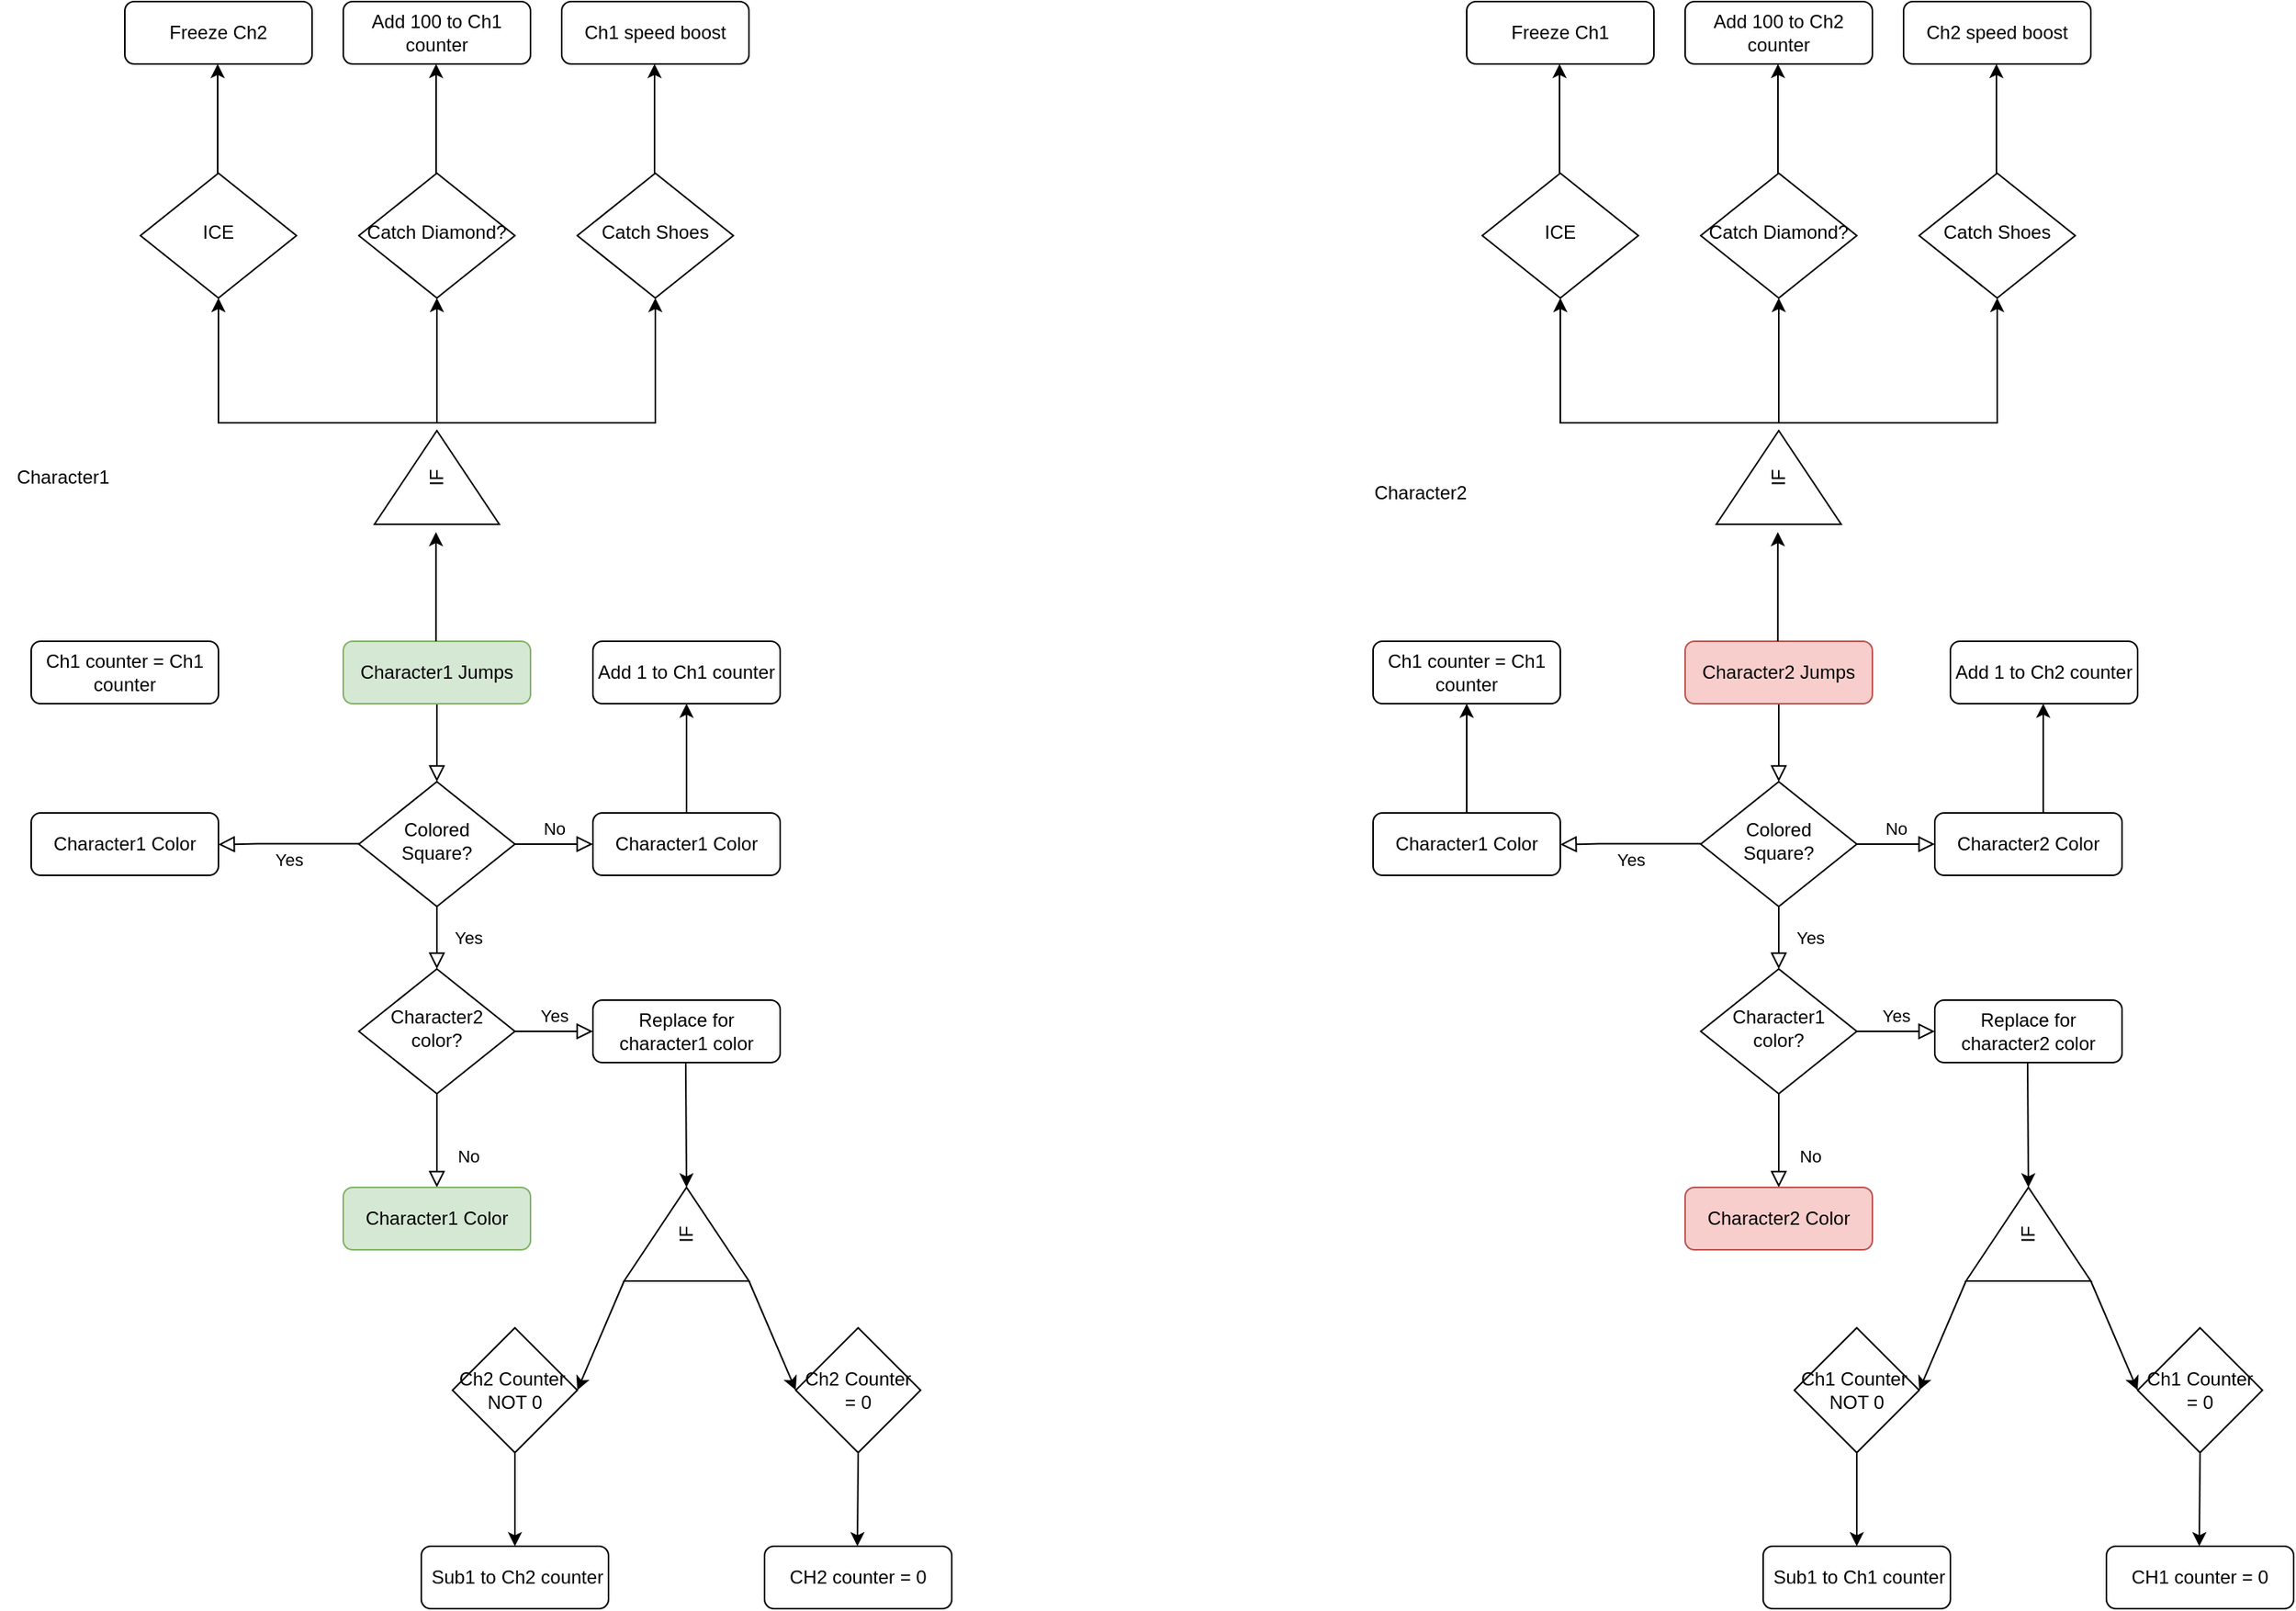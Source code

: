<mxfile version="20.6.2" type="device"><diagram id="C5RBs43oDa-KdzZeNtuy" name="Page-1"><mxGraphModel dx="2505" dy="1936" grid="1" gridSize="10" guides="1" tooltips="1" connect="1" arrows="1" fold="1" page="1" pageScale="1" pageWidth="827" pageHeight="1169" math="0" shadow="0"><root><mxCell id="WIyWlLk6GJQsqaUBKTNV-0"/><mxCell id="WIyWlLk6GJQsqaUBKTNV-1" parent="WIyWlLk6GJQsqaUBKTNV-0"/><mxCell id="WIyWlLk6GJQsqaUBKTNV-2" value="" style="rounded=0;html=1;jettySize=auto;orthogonalLoop=1;fontSize=11;endArrow=block;endFill=0;endSize=8;strokeWidth=1;shadow=0;labelBackgroundColor=none;edgeStyle=orthogonalEdgeStyle;" parent="WIyWlLk6GJQsqaUBKTNV-1" source="WIyWlLk6GJQsqaUBKTNV-3" target="WIyWlLk6GJQsqaUBKTNV-6" edge="1"><mxGeometry relative="1" as="geometry"/></mxCell><mxCell id="WIyWlLk6GJQsqaUBKTNV-3" value="Character1 Jumps" style="rounded=1;whiteSpace=wrap;html=1;fontSize=12;glass=0;strokeWidth=1;shadow=0;fillColor=#d5e8d4;strokeColor=#82b366;" parent="WIyWlLk6GJQsqaUBKTNV-1" vertex="1"><mxGeometry x="-140" y="160" width="120" height="40" as="geometry"/></mxCell><mxCell id="WIyWlLk6GJQsqaUBKTNV-4" value="Yes" style="rounded=0;html=1;jettySize=auto;orthogonalLoop=1;fontSize=11;endArrow=block;endFill=0;endSize=8;strokeWidth=1;shadow=0;labelBackgroundColor=none;edgeStyle=orthogonalEdgeStyle;" parent="WIyWlLk6GJQsqaUBKTNV-1" source="WIyWlLk6GJQsqaUBKTNV-6" target="WIyWlLk6GJQsqaUBKTNV-10" edge="1"><mxGeometry y="20" relative="1" as="geometry"><mxPoint as="offset"/></mxGeometry></mxCell><mxCell id="WIyWlLk6GJQsqaUBKTNV-5" value="No" style="edgeStyle=orthogonalEdgeStyle;rounded=0;html=1;jettySize=auto;orthogonalLoop=1;fontSize=11;endArrow=block;endFill=0;endSize=8;strokeWidth=1;shadow=0;labelBackgroundColor=none;" parent="WIyWlLk6GJQsqaUBKTNV-1" source="WIyWlLk6GJQsqaUBKTNV-6" target="WIyWlLk6GJQsqaUBKTNV-7" edge="1"><mxGeometry y="10" relative="1" as="geometry"><mxPoint as="offset"/></mxGeometry></mxCell><mxCell id="WIyWlLk6GJQsqaUBKTNV-6" value="Colored Square?" style="rhombus;whiteSpace=wrap;html=1;shadow=0;fontFamily=Helvetica;fontSize=12;align=center;strokeWidth=1;spacing=6;spacingTop=-4;" parent="WIyWlLk6GJQsqaUBKTNV-1" vertex="1"><mxGeometry x="-130" y="250" width="100" height="80" as="geometry"/></mxCell><mxCell id="WIyWlLk6GJQsqaUBKTNV-7" value="Character1 Color" style="rounded=1;whiteSpace=wrap;html=1;fontSize=12;glass=0;strokeWidth=1;shadow=0;" parent="WIyWlLk6GJQsqaUBKTNV-1" vertex="1"><mxGeometry x="20" y="270" width="120" height="40" as="geometry"/></mxCell><mxCell id="WIyWlLk6GJQsqaUBKTNV-8" value="No" style="rounded=0;html=1;jettySize=auto;orthogonalLoop=1;fontSize=11;endArrow=block;endFill=0;endSize=8;strokeWidth=1;shadow=0;labelBackgroundColor=none;edgeStyle=orthogonalEdgeStyle;" parent="WIyWlLk6GJQsqaUBKTNV-1" source="WIyWlLk6GJQsqaUBKTNV-10" target="WIyWlLk6GJQsqaUBKTNV-11" edge="1"><mxGeometry x="0.333" y="20" relative="1" as="geometry"><mxPoint as="offset"/></mxGeometry></mxCell><mxCell id="WIyWlLk6GJQsqaUBKTNV-9" value="Yes" style="edgeStyle=orthogonalEdgeStyle;rounded=0;html=1;jettySize=auto;orthogonalLoop=1;fontSize=11;endArrow=block;endFill=0;endSize=8;strokeWidth=1;shadow=0;labelBackgroundColor=none;" parent="WIyWlLk6GJQsqaUBKTNV-1" source="WIyWlLk6GJQsqaUBKTNV-10" target="WIyWlLk6GJQsqaUBKTNV-12" edge="1"><mxGeometry y="10" relative="1" as="geometry"><mxPoint as="offset"/></mxGeometry></mxCell><mxCell id="WIyWlLk6GJQsqaUBKTNV-10" value="Character2 color?" style="rhombus;whiteSpace=wrap;html=1;shadow=0;fontFamily=Helvetica;fontSize=12;align=center;strokeWidth=1;spacing=6;spacingTop=-4;" parent="WIyWlLk6GJQsqaUBKTNV-1" vertex="1"><mxGeometry x="-130" y="370" width="100" height="80" as="geometry"/></mxCell><mxCell id="WIyWlLk6GJQsqaUBKTNV-11" value="Character1 Color" style="rounded=1;whiteSpace=wrap;html=1;fontSize=12;glass=0;strokeWidth=1;shadow=0;fillColor=#d5e8d4;strokeColor=#82b366;" parent="WIyWlLk6GJQsqaUBKTNV-1" vertex="1"><mxGeometry x="-140" y="510" width="120" height="40" as="geometry"/></mxCell><mxCell id="WIyWlLk6GJQsqaUBKTNV-12" value="Replace for character1 color" style="rounded=1;whiteSpace=wrap;html=1;fontSize=12;glass=0;strokeWidth=1;shadow=0;" parent="WIyWlLk6GJQsqaUBKTNV-1" vertex="1"><mxGeometry x="20" y="390" width="120" height="40" as="geometry"/></mxCell><mxCell id="hz4SwOixTblgqD4mprmr-0" value="" style="rounded=0;html=1;jettySize=auto;orthogonalLoop=1;fontSize=11;endArrow=block;endFill=0;endSize=8;strokeWidth=1;shadow=0;labelBackgroundColor=none;edgeStyle=orthogonalEdgeStyle;" parent="WIyWlLk6GJQsqaUBKTNV-1" source="hz4SwOixTblgqD4mprmr-1" target="hz4SwOixTblgqD4mprmr-4" edge="1"><mxGeometry relative="1" as="geometry"/></mxCell><mxCell id="hz4SwOixTblgqD4mprmr-1" value="Character2 Jumps" style="rounded=1;whiteSpace=wrap;html=1;fontSize=12;glass=0;strokeWidth=1;shadow=0;fillColor=#f8cecc;strokeColor=#b85450;" parent="WIyWlLk6GJQsqaUBKTNV-1" vertex="1"><mxGeometry x="720" y="160" width="120" height="40" as="geometry"/></mxCell><mxCell id="hz4SwOixTblgqD4mprmr-2" value="Yes" style="rounded=0;html=1;jettySize=auto;orthogonalLoop=1;fontSize=11;endArrow=block;endFill=0;endSize=8;strokeWidth=1;shadow=0;labelBackgroundColor=none;edgeStyle=orthogonalEdgeStyle;" parent="WIyWlLk6GJQsqaUBKTNV-1" source="hz4SwOixTblgqD4mprmr-4" target="hz4SwOixTblgqD4mprmr-8" edge="1"><mxGeometry y="20" relative="1" as="geometry"><mxPoint as="offset"/></mxGeometry></mxCell><mxCell id="hz4SwOixTblgqD4mprmr-3" value="No" style="edgeStyle=orthogonalEdgeStyle;rounded=0;html=1;jettySize=auto;orthogonalLoop=1;fontSize=11;endArrow=block;endFill=0;endSize=8;strokeWidth=1;shadow=0;labelBackgroundColor=none;" parent="WIyWlLk6GJQsqaUBKTNV-1" source="hz4SwOixTblgqD4mprmr-4" target="hz4SwOixTblgqD4mprmr-5" edge="1"><mxGeometry y="10" relative="1" as="geometry"><mxPoint as="offset"/></mxGeometry></mxCell><mxCell id="hz4SwOixTblgqD4mprmr-4" value="Colored Square?" style="rhombus;whiteSpace=wrap;html=1;shadow=0;fontFamily=Helvetica;fontSize=12;align=center;strokeWidth=1;spacing=6;spacingTop=-4;" parent="WIyWlLk6GJQsqaUBKTNV-1" vertex="1"><mxGeometry x="730" y="250" width="100" height="80" as="geometry"/></mxCell><mxCell id="hz4SwOixTblgqD4mprmr-5" value="Character2 Color" style="rounded=1;whiteSpace=wrap;html=1;fontSize=12;glass=0;strokeWidth=1;shadow=0;" parent="WIyWlLk6GJQsqaUBKTNV-1" vertex="1"><mxGeometry x="880" y="270" width="120" height="40" as="geometry"/></mxCell><mxCell id="hz4SwOixTblgqD4mprmr-6" value="No" style="rounded=0;html=1;jettySize=auto;orthogonalLoop=1;fontSize=11;endArrow=block;endFill=0;endSize=8;strokeWidth=1;shadow=0;labelBackgroundColor=none;edgeStyle=orthogonalEdgeStyle;" parent="WIyWlLk6GJQsqaUBKTNV-1" source="hz4SwOixTblgqD4mprmr-8" target="hz4SwOixTblgqD4mprmr-9" edge="1"><mxGeometry x="0.333" y="20" relative="1" as="geometry"><mxPoint as="offset"/></mxGeometry></mxCell><mxCell id="hz4SwOixTblgqD4mprmr-7" value="Yes" style="edgeStyle=orthogonalEdgeStyle;rounded=0;html=1;jettySize=auto;orthogonalLoop=1;fontSize=11;endArrow=block;endFill=0;endSize=8;strokeWidth=1;shadow=0;labelBackgroundColor=none;" parent="WIyWlLk6GJQsqaUBKTNV-1" source="hz4SwOixTblgqD4mprmr-8" target="hz4SwOixTblgqD4mprmr-10" edge="1"><mxGeometry y="10" relative="1" as="geometry"><mxPoint as="offset"/></mxGeometry></mxCell><mxCell id="hz4SwOixTblgqD4mprmr-8" value="Character1 color?" style="rhombus;whiteSpace=wrap;html=1;shadow=0;fontFamily=Helvetica;fontSize=12;align=center;strokeWidth=1;spacing=6;spacingTop=-4;" parent="WIyWlLk6GJQsqaUBKTNV-1" vertex="1"><mxGeometry x="730" y="370" width="100" height="80" as="geometry"/></mxCell><mxCell id="hz4SwOixTblgqD4mprmr-9" value="Character2 Color" style="rounded=1;whiteSpace=wrap;html=1;fontSize=12;glass=0;strokeWidth=1;shadow=0;fillColor=#f8cecc;strokeColor=#b85450;" parent="WIyWlLk6GJQsqaUBKTNV-1" vertex="1"><mxGeometry x="720" y="510" width="120" height="40" as="geometry"/></mxCell><mxCell id="hz4SwOixTblgqD4mprmr-10" value="Replace for character2 color" style="rounded=1;whiteSpace=wrap;html=1;fontSize=12;glass=0;strokeWidth=1;shadow=0;" parent="WIyWlLk6GJQsqaUBKTNV-1" vertex="1"><mxGeometry x="880" y="390" width="120" height="40" as="geometry"/></mxCell><mxCell id="hz4SwOixTblgqD4mprmr-12" value="" style="endArrow=classic;html=1;rounded=0;" parent="WIyWlLk6GJQsqaUBKTNV-1" edge="1"><mxGeometry width="50" height="50" relative="1" as="geometry"><mxPoint x="80" y="270" as="sourcePoint"/><mxPoint x="80" y="200" as="targetPoint"/></mxGeometry></mxCell><mxCell id="hz4SwOixTblgqD4mprmr-13" value="Add 1 to Ch1 counter" style="rounded=1;whiteSpace=wrap;html=1;" parent="WIyWlLk6GJQsqaUBKTNV-1" vertex="1"><mxGeometry x="20" y="160" width="120" height="40" as="geometry"/></mxCell><mxCell id="hz4SwOixTblgqD4mprmr-14" value="Add 1 to Ch2 counter" style="rounded=1;whiteSpace=wrap;html=1;" parent="WIyWlLk6GJQsqaUBKTNV-1" vertex="1"><mxGeometry x="890" y="160" width="120" height="40" as="geometry"/></mxCell><mxCell id="hz4SwOixTblgqD4mprmr-15" value="" style="endArrow=classic;html=1;rounded=0;" parent="WIyWlLk6GJQsqaUBKTNV-1" edge="1"><mxGeometry width="50" height="50" relative="1" as="geometry"><mxPoint x="949.5" y="270" as="sourcePoint"/><mxPoint x="949.5" y="200" as="targetPoint"/></mxGeometry></mxCell><mxCell id="hz4SwOixTblgqD4mprmr-16" value="&amp;nbsp;Sub1 to Ch1 counter" style="rounded=1;whiteSpace=wrap;html=1;" parent="WIyWlLk6GJQsqaUBKTNV-1" vertex="1"><mxGeometry x="770" y="740" width="120" height="40" as="geometry"/></mxCell><mxCell id="hz4SwOixTblgqD4mprmr-17" value="" style="endArrow=classic;html=1;rounded=0;" parent="WIyWlLk6GJQsqaUBKTNV-1" edge="1"><mxGeometry width="50" height="50" relative="1" as="geometry"><mxPoint x="939.5" y="430" as="sourcePoint"/><mxPoint x="940" y="510" as="targetPoint"/></mxGeometry></mxCell><mxCell id="hz4SwOixTblgqD4mprmr-18" value="IF" style="triangle;whiteSpace=wrap;html=1;rotation=-90;" parent="WIyWlLk6GJQsqaUBKTNV-1" vertex="1"><mxGeometry x="910" y="500" width="60" height="80" as="geometry"/></mxCell><mxCell id="hz4SwOixTblgqD4mprmr-19" value="" style="endArrow=classic;html=1;rounded=0;entryX=0;entryY=0.5;entryDx=0;entryDy=0;" parent="WIyWlLk6GJQsqaUBKTNV-1" target="hz4SwOixTblgqD4mprmr-20" edge="1"><mxGeometry width="50" height="50" relative="1" as="geometry"><mxPoint x="980" y="570" as="sourcePoint"/><mxPoint x="1010" y="630" as="targetPoint"/></mxGeometry></mxCell><mxCell id="hz4SwOixTblgqD4mprmr-20" value="Ch1 Counter = 0" style="rhombus;whiteSpace=wrap;html=1;" parent="WIyWlLk6GJQsqaUBKTNV-1" vertex="1"><mxGeometry x="1010" y="600" width="80" height="80" as="geometry"/></mxCell><mxCell id="hz4SwOixTblgqD4mprmr-21" value="" style="endArrow=classic;html=1;rounded=0;exitX=0.5;exitY=1;exitDx=0;exitDy=0;" parent="WIyWlLk6GJQsqaUBKTNV-1" source="hz4SwOixTblgqD4mprmr-20" edge="1"><mxGeometry width="50" height="50" relative="1" as="geometry"><mxPoint x="1049.5" y="670" as="sourcePoint"/><mxPoint x="1049.5" y="740" as="targetPoint"/></mxGeometry></mxCell><mxCell id="hz4SwOixTblgqD4mprmr-22" value="CH1 counter = 0" style="rounded=1;whiteSpace=wrap;html=1;" parent="WIyWlLk6GJQsqaUBKTNV-1" vertex="1"><mxGeometry x="990" y="740" width="120" height="40" as="geometry"/></mxCell><mxCell id="hz4SwOixTblgqD4mprmr-23" value="Ch1 Counter&amp;nbsp; NOT 0" style="rhombus;whiteSpace=wrap;html=1;" parent="WIyWlLk6GJQsqaUBKTNV-1" vertex="1"><mxGeometry x="790" y="600" width="80" height="80" as="geometry"/></mxCell><mxCell id="hz4SwOixTblgqD4mprmr-24" value="" style="endArrow=classic;html=1;rounded=0;entryX=1;entryY=0.5;entryDx=0;entryDy=0;" parent="WIyWlLk6GJQsqaUBKTNV-1" target="hz4SwOixTblgqD4mprmr-23" edge="1"><mxGeometry width="50" height="50" relative="1" as="geometry"><mxPoint x="900" y="570" as="sourcePoint"/><mxPoint x="930" y="630" as="targetPoint"/></mxGeometry></mxCell><mxCell id="hz4SwOixTblgqD4mprmr-25" value="" style="endArrow=classic;html=1;rounded=0;exitX=0.5;exitY=1;exitDx=0;exitDy=0;" parent="WIyWlLk6GJQsqaUBKTNV-1" source="hz4SwOixTblgqD4mprmr-23" edge="1"><mxGeometry width="50" height="50" relative="1" as="geometry"><mxPoint x="830" y="670" as="sourcePoint"/><mxPoint x="830" y="740" as="targetPoint"/></mxGeometry></mxCell><mxCell id="hz4SwOixTblgqD4mprmr-26" value="" style="endArrow=classic;html=1;rounded=0;" parent="WIyWlLk6GJQsqaUBKTNV-1" edge="1"><mxGeometry width="50" height="50" relative="1" as="geometry"><mxPoint x="79.5" y="430" as="sourcePoint"/><mxPoint x="80" y="510" as="targetPoint"/></mxGeometry></mxCell><mxCell id="hz4SwOixTblgqD4mprmr-27" value="IF" style="triangle;whiteSpace=wrap;html=1;rotation=-90;" parent="WIyWlLk6GJQsqaUBKTNV-1" vertex="1"><mxGeometry x="50" y="500" width="60" height="80" as="geometry"/></mxCell><mxCell id="hz4SwOixTblgqD4mprmr-28" value="" style="endArrow=classic;html=1;rounded=0;entryX=0;entryY=0.5;entryDx=0;entryDy=0;" parent="WIyWlLk6GJQsqaUBKTNV-1" target="hz4SwOixTblgqD4mprmr-29" edge="1"><mxGeometry width="50" height="50" relative="1" as="geometry"><mxPoint x="120" y="570" as="sourcePoint"/><mxPoint x="150" y="630" as="targetPoint"/></mxGeometry></mxCell><mxCell id="hz4SwOixTblgqD4mprmr-29" value="Ch2 Counter = 0" style="rhombus;whiteSpace=wrap;html=1;" parent="WIyWlLk6GJQsqaUBKTNV-1" vertex="1"><mxGeometry x="150" y="600" width="80" height="80" as="geometry"/></mxCell><mxCell id="hz4SwOixTblgqD4mprmr-30" value="" style="endArrow=classic;html=1;rounded=0;exitX=0.5;exitY=1;exitDx=0;exitDy=0;" parent="WIyWlLk6GJQsqaUBKTNV-1" source="hz4SwOixTblgqD4mprmr-29" edge="1"><mxGeometry width="50" height="50" relative="1" as="geometry"><mxPoint x="189.5" y="670" as="sourcePoint"/><mxPoint x="189.5" y="740" as="targetPoint"/></mxGeometry></mxCell><mxCell id="hz4SwOixTblgqD4mprmr-31" value="CH2 counter = 0" style="rounded=1;whiteSpace=wrap;html=1;" parent="WIyWlLk6GJQsqaUBKTNV-1" vertex="1"><mxGeometry x="130" y="740" width="120" height="40" as="geometry"/></mxCell><mxCell id="hz4SwOixTblgqD4mprmr-32" value="" style="endArrow=classic;html=1;rounded=0;entryX=1;entryY=0.5;entryDx=0;entryDy=0;" parent="WIyWlLk6GJQsqaUBKTNV-1" edge="1"><mxGeometry width="50" height="50" relative="1" as="geometry"><mxPoint x="40" y="570" as="sourcePoint"/><mxPoint x="10" y="640" as="targetPoint"/></mxGeometry></mxCell><mxCell id="hz4SwOixTblgqD4mprmr-33" value="" style="endArrow=classic;html=1;rounded=0;" parent="WIyWlLk6GJQsqaUBKTNV-1" edge="1"><mxGeometry width="50" height="50" relative="1" as="geometry"><mxPoint x="-30" y="670" as="sourcePoint"/><mxPoint x="-30" y="740" as="targetPoint"/></mxGeometry></mxCell><mxCell id="hz4SwOixTblgqD4mprmr-34" value="Ch2 Counter&amp;nbsp; NOT 0" style="rhombus;whiteSpace=wrap;html=1;" parent="WIyWlLk6GJQsqaUBKTNV-1" vertex="1"><mxGeometry x="-70" y="600" width="80" height="80" as="geometry"/></mxCell><mxCell id="hz4SwOixTblgqD4mprmr-35" value="&amp;nbsp;Sub1 to Ch2 counter" style="rounded=1;whiteSpace=wrap;html=1;" parent="WIyWlLk6GJQsqaUBKTNV-1" vertex="1"><mxGeometry x="-90" y="740" width="120" height="40" as="geometry"/></mxCell><mxCell id="5EbxQ5XOcVNhwMRE_nnO-0" value="Yes" style="edgeStyle=orthogonalEdgeStyle;rounded=0;html=1;jettySize=auto;orthogonalLoop=1;fontSize=11;endArrow=block;endFill=0;endSize=8;strokeWidth=1;shadow=0;labelBackgroundColor=none;" edge="1" parent="WIyWlLk6GJQsqaUBKTNV-1"><mxGeometry y="10" relative="1" as="geometry"><mxPoint as="offset"/><mxPoint x="-130" y="289.76" as="sourcePoint"/><mxPoint x="-220" y="290.25" as="targetPoint"/><Array as="points"><mxPoint x="-195" y="289.25"/><mxPoint x="-220" y="290.25"/></Array></mxGeometry></mxCell><mxCell id="5EbxQ5XOcVNhwMRE_nnO-1" value="Character1 Color" style="rounded=1;whiteSpace=wrap;html=1;fontSize=12;glass=0;strokeWidth=1;shadow=0;" vertex="1" parent="WIyWlLk6GJQsqaUBKTNV-1"><mxGeometry x="-340" y="270" width="120" height="40" as="geometry"/></mxCell><mxCell id="5EbxQ5XOcVNhwMRE_nnO-3" value="Ch1 counter = Ch1 counter" style="rounded=1;whiteSpace=wrap;html=1;" vertex="1" parent="WIyWlLk6GJQsqaUBKTNV-1"><mxGeometry x="-340" y="160" width="120" height="40" as="geometry"/></mxCell><mxCell id="5EbxQ5XOcVNhwMRE_nnO-4" value="Yes" style="edgeStyle=orthogonalEdgeStyle;rounded=0;html=1;jettySize=auto;orthogonalLoop=1;fontSize=11;endArrow=block;endFill=0;endSize=8;strokeWidth=1;shadow=0;labelBackgroundColor=none;" edge="1" parent="WIyWlLk6GJQsqaUBKTNV-1"><mxGeometry y="10" relative="1" as="geometry"><mxPoint as="offset"/><mxPoint x="730" y="289.76" as="sourcePoint"/><mxPoint x="640" y="290.25" as="targetPoint"/><Array as="points"><mxPoint x="665" y="289.25"/><mxPoint x="640" y="290.25"/></Array></mxGeometry></mxCell><mxCell id="5EbxQ5XOcVNhwMRE_nnO-5" value="Character1 Color" style="rounded=1;whiteSpace=wrap;html=1;fontSize=12;glass=0;strokeWidth=1;shadow=0;" vertex="1" parent="WIyWlLk6GJQsqaUBKTNV-1"><mxGeometry x="520" y="270" width="120" height="40" as="geometry"/></mxCell><mxCell id="5EbxQ5XOcVNhwMRE_nnO-6" value="" style="endArrow=classic;html=1;rounded=0;" edge="1" parent="WIyWlLk6GJQsqaUBKTNV-1"><mxGeometry width="50" height="50" relative="1" as="geometry"><mxPoint x="580" y="270" as="sourcePoint"/><mxPoint x="580" y="200" as="targetPoint"/></mxGeometry></mxCell><mxCell id="5EbxQ5XOcVNhwMRE_nnO-7" value="Ch1 counter = Ch1 counter" style="rounded=1;whiteSpace=wrap;html=1;" vertex="1" parent="WIyWlLk6GJQsqaUBKTNV-1"><mxGeometry x="520" y="160" width="120" height="40" as="geometry"/></mxCell><mxCell id="5EbxQ5XOcVNhwMRE_nnO-8" value="Character1" style="text;html=1;align=center;verticalAlign=middle;resizable=0;points=[];autosize=1;strokeColor=none;fillColor=none;" vertex="1" parent="WIyWlLk6GJQsqaUBKTNV-1"><mxGeometry x="-360" y="40" width="80" height="30" as="geometry"/></mxCell><mxCell id="5EbxQ5XOcVNhwMRE_nnO-9" value="Character2" style="text;html=1;align=center;verticalAlign=middle;resizable=0;points=[];autosize=1;strokeColor=none;fillColor=none;" vertex="1" parent="WIyWlLk6GJQsqaUBKTNV-1"><mxGeometry x="510" y="50" width="80" height="30" as="geometry"/></mxCell><mxCell id="5EbxQ5XOcVNhwMRE_nnO-10" value="" style="endArrow=classic;html=1;rounded=0;" edge="1" parent="WIyWlLk6GJQsqaUBKTNV-1"><mxGeometry width="50" height="50" relative="1" as="geometry"><mxPoint x="779.41" y="160" as="sourcePoint"/><mxPoint x="779.41" y="90" as="targetPoint"/></mxGeometry></mxCell><mxCell id="5EbxQ5XOcVNhwMRE_nnO-11" value="IF" style="triangle;whiteSpace=wrap;html=1;rotation=-90;" vertex="1" parent="WIyWlLk6GJQsqaUBKTNV-1"><mxGeometry x="750" y="15" width="60" height="80" as="geometry"/></mxCell><mxCell id="5EbxQ5XOcVNhwMRE_nnO-14" value="" style="endArrow=classic;startArrow=classic;html=1;rounded=0;" edge="1" parent="WIyWlLk6GJQsqaUBKTNV-1"><mxGeometry width="50" height="50" relative="1" as="geometry"><mxPoint x="640" y="-60" as="sourcePoint"/><mxPoint x="920" y="-60" as="targetPoint"/><Array as="points"><mxPoint x="640" y="20"/><mxPoint x="920" y="20"/></Array></mxGeometry></mxCell><mxCell id="5EbxQ5XOcVNhwMRE_nnO-15" value="" style="endArrow=classic;html=1;rounded=0;" edge="1" parent="WIyWlLk6GJQsqaUBKTNV-1"><mxGeometry width="50" height="50" relative="1" as="geometry"><mxPoint x="780" y="20" as="sourcePoint"/><mxPoint x="780" y="-60" as="targetPoint"/></mxGeometry></mxCell><mxCell id="5EbxQ5XOcVNhwMRE_nnO-16" value="ICE" style="rhombus;whiteSpace=wrap;html=1;shadow=0;fontFamily=Helvetica;fontSize=12;align=center;strokeWidth=1;spacing=6;spacingTop=-4;" vertex="1" parent="WIyWlLk6GJQsqaUBKTNV-1"><mxGeometry x="590" y="-140" width="100" height="80" as="geometry"/></mxCell><mxCell id="5EbxQ5XOcVNhwMRE_nnO-17" value="Catch Diamond?" style="rhombus;whiteSpace=wrap;html=1;shadow=0;fontFamily=Helvetica;fontSize=12;align=center;strokeWidth=1;spacing=6;spacingTop=-4;" vertex="1" parent="WIyWlLk6GJQsqaUBKTNV-1"><mxGeometry x="730" y="-140" width="100" height="80" as="geometry"/></mxCell><mxCell id="5EbxQ5XOcVNhwMRE_nnO-18" value="Add 100 to Ch2 counter" style="rounded=1;whiteSpace=wrap;html=1;" vertex="1" parent="WIyWlLk6GJQsqaUBKTNV-1"><mxGeometry x="720" y="-250" width="120" height="40" as="geometry"/></mxCell><mxCell id="5EbxQ5XOcVNhwMRE_nnO-19" value="" style="endArrow=classic;html=1;rounded=0;" edge="1" parent="WIyWlLk6GJQsqaUBKTNV-1"><mxGeometry width="50" height="50" relative="1" as="geometry"><mxPoint x="779.5" y="-140" as="sourcePoint"/><mxPoint x="779.5" y="-210" as="targetPoint"/></mxGeometry></mxCell><mxCell id="5EbxQ5XOcVNhwMRE_nnO-20" value="Freeze Ch1" style="rounded=1;whiteSpace=wrap;html=1;" vertex="1" parent="WIyWlLk6GJQsqaUBKTNV-1"><mxGeometry x="580" y="-250" width="120" height="40" as="geometry"/></mxCell><mxCell id="5EbxQ5XOcVNhwMRE_nnO-21" value="" style="endArrow=classic;html=1;rounded=0;" edge="1" parent="WIyWlLk6GJQsqaUBKTNV-1"><mxGeometry width="50" height="50" relative="1" as="geometry"><mxPoint x="639.5" y="-140" as="sourcePoint"/><mxPoint x="639.5" y="-210" as="targetPoint"/></mxGeometry></mxCell><mxCell id="5EbxQ5XOcVNhwMRE_nnO-22" value="Catch Shoes" style="rhombus;whiteSpace=wrap;html=1;shadow=0;fontFamily=Helvetica;fontSize=12;align=center;strokeWidth=1;spacing=6;spacingTop=-4;" vertex="1" parent="WIyWlLk6GJQsqaUBKTNV-1"><mxGeometry x="870" y="-140" width="100" height="80" as="geometry"/></mxCell><mxCell id="5EbxQ5XOcVNhwMRE_nnO-23" value="Ch2 speed boost" style="rounded=1;whiteSpace=wrap;html=1;" vertex="1" parent="WIyWlLk6GJQsqaUBKTNV-1"><mxGeometry x="860" y="-250" width="120" height="40" as="geometry"/></mxCell><mxCell id="5EbxQ5XOcVNhwMRE_nnO-24" value="" style="endArrow=classic;html=1;rounded=0;" edge="1" parent="WIyWlLk6GJQsqaUBKTNV-1"><mxGeometry width="50" height="50" relative="1" as="geometry"><mxPoint x="919.5" y="-140" as="sourcePoint"/><mxPoint x="919.5" y="-210" as="targetPoint"/></mxGeometry></mxCell><mxCell id="5EbxQ5XOcVNhwMRE_nnO-25" value="" style="endArrow=classic;html=1;rounded=0;" edge="1" parent="WIyWlLk6GJQsqaUBKTNV-1"><mxGeometry width="50" height="50" relative="1" as="geometry"><mxPoint x="-80.59" y="160" as="sourcePoint"/><mxPoint x="-80.59" y="90" as="targetPoint"/></mxGeometry></mxCell><mxCell id="5EbxQ5XOcVNhwMRE_nnO-26" value="IF" style="triangle;whiteSpace=wrap;html=1;rotation=-90;" vertex="1" parent="WIyWlLk6GJQsqaUBKTNV-1"><mxGeometry x="-110" y="15" width="60" height="80" as="geometry"/></mxCell><mxCell id="5EbxQ5XOcVNhwMRE_nnO-27" value="" style="endArrow=classic;startArrow=classic;html=1;rounded=0;" edge="1" parent="WIyWlLk6GJQsqaUBKTNV-1"><mxGeometry width="50" height="50" relative="1" as="geometry"><mxPoint x="-220" y="-60" as="sourcePoint"/><mxPoint x="60" y="-60" as="targetPoint"/><Array as="points"><mxPoint x="-220" y="20"/><mxPoint x="60" y="20"/></Array></mxGeometry></mxCell><mxCell id="5EbxQ5XOcVNhwMRE_nnO-28" value="" style="endArrow=classic;html=1;rounded=0;" edge="1" parent="WIyWlLk6GJQsqaUBKTNV-1"><mxGeometry width="50" height="50" relative="1" as="geometry"><mxPoint x="-80" y="20" as="sourcePoint"/><mxPoint x="-80" y="-60" as="targetPoint"/></mxGeometry></mxCell><mxCell id="5EbxQ5XOcVNhwMRE_nnO-29" value="ICE" style="rhombus;whiteSpace=wrap;html=1;shadow=0;fontFamily=Helvetica;fontSize=12;align=center;strokeWidth=1;spacing=6;spacingTop=-4;" vertex="1" parent="WIyWlLk6GJQsqaUBKTNV-1"><mxGeometry x="-270" y="-140" width="100" height="80" as="geometry"/></mxCell><mxCell id="5EbxQ5XOcVNhwMRE_nnO-30" value="Catch Diamond?" style="rhombus;whiteSpace=wrap;html=1;shadow=0;fontFamily=Helvetica;fontSize=12;align=center;strokeWidth=1;spacing=6;spacingTop=-4;" vertex="1" parent="WIyWlLk6GJQsqaUBKTNV-1"><mxGeometry x="-130" y="-140" width="100" height="80" as="geometry"/></mxCell><mxCell id="5EbxQ5XOcVNhwMRE_nnO-31" value="Add 100 to Ch1 counter" style="rounded=1;whiteSpace=wrap;html=1;" vertex="1" parent="WIyWlLk6GJQsqaUBKTNV-1"><mxGeometry x="-140" y="-250" width="120" height="40" as="geometry"/></mxCell><mxCell id="5EbxQ5XOcVNhwMRE_nnO-32" value="" style="endArrow=classic;html=1;rounded=0;" edge="1" parent="WIyWlLk6GJQsqaUBKTNV-1"><mxGeometry width="50" height="50" relative="1" as="geometry"><mxPoint x="-80.5" y="-140" as="sourcePoint"/><mxPoint x="-80.5" y="-210" as="targetPoint"/></mxGeometry></mxCell><mxCell id="5EbxQ5XOcVNhwMRE_nnO-33" value="Freeze Ch2" style="rounded=1;whiteSpace=wrap;html=1;" vertex="1" parent="WIyWlLk6GJQsqaUBKTNV-1"><mxGeometry x="-280" y="-250" width="120" height="40" as="geometry"/></mxCell><mxCell id="5EbxQ5XOcVNhwMRE_nnO-34" value="" style="endArrow=classic;html=1;rounded=0;" edge="1" parent="WIyWlLk6GJQsqaUBKTNV-1"><mxGeometry width="50" height="50" relative="1" as="geometry"><mxPoint x="-220.5" y="-140" as="sourcePoint"/><mxPoint x="-220.5" y="-210" as="targetPoint"/></mxGeometry></mxCell><mxCell id="5EbxQ5XOcVNhwMRE_nnO-35" value="Catch Shoes" style="rhombus;whiteSpace=wrap;html=1;shadow=0;fontFamily=Helvetica;fontSize=12;align=center;strokeWidth=1;spacing=6;spacingTop=-4;" vertex="1" parent="WIyWlLk6GJQsqaUBKTNV-1"><mxGeometry x="10" y="-140" width="100" height="80" as="geometry"/></mxCell><mxCell id="5EbxQ5XOcVNhwMRE_nnO-36" value="Ch1 speed boost" style="rounded=1;whiteSpace=wrap;html=1;" vertex="1" parent="WIyWlLk6GJQsqaUBKTNV-1"><mxGeometry y="-250" width="120" height="40" as="geometry"/></mxCell><mxCell id="5EbxQ5XOcVNhwMRE_nnO-37" value="" style="endArrow=classic;html=1;rounded=0;" edge="1" parent="WIyWlLk6GJQsqaUBKTNV-1"><mxGeometry width="50" height="50" relative="1" as="geometry"><mxPoint x="59.5" y="-140" as="sourcePoint"/><mxPoint x="59.5" y="-210" as="targetPoint"/></mxGeometry></mxCell></root></mxGraphModel></diagram></mxfile>